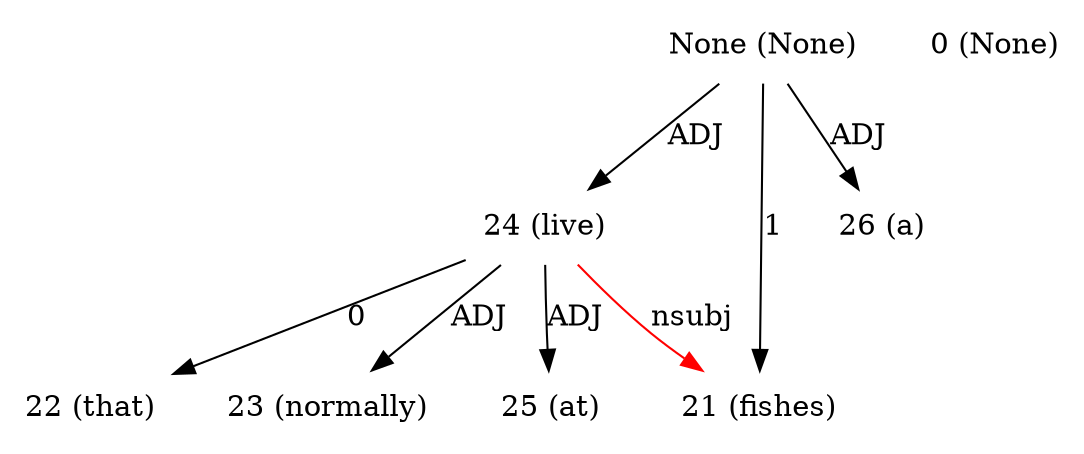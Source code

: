 digraph G{
edge [dir=forward]
node [shape=plaintext]

None [label="None (None)"]
None -> 24 [label="ADJ"]
None [label="None (None)"]
None -> 21 [label="1"]
None [label="None (None)"]
None -> 26 [label="ADJ"]
0 [label="0 (None)"]
21 [label="21 (fishes)"]
24 -> 21 [label="nsubj", color="red"]
22 [label="22 (that)"]
23 [label="23 (normally)"]
24 [label="24 (live)"]
24 -> 22 [label="0"]
24 -> 23 [label="ADJ"]
24 -> 25 [label="ADJ"]
25 [label="25 (at)"]
26 [label="26 (a)"]
}
